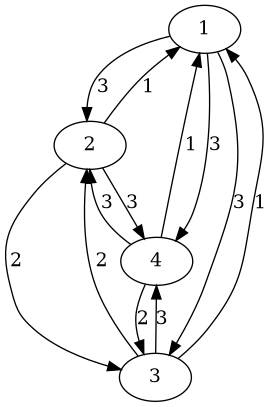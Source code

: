 @startdot
digraph graf {
 1 -> 2 [label=3];
 1 -> 3 [label=3];
 1 -> 4 [label=3];
 2 -> 1 [label=1];
 2 -> 3 [label=2];
 2 -> 4 [label=3];
 3 -> 1 [label=1];
 3 -> 2 [label=2];
 3 -> 4 [label=3];
 4 -> 1 [label=1];
 4 -> 3 [label=2];
 4 -> 2 [label=3];
}
@enddot